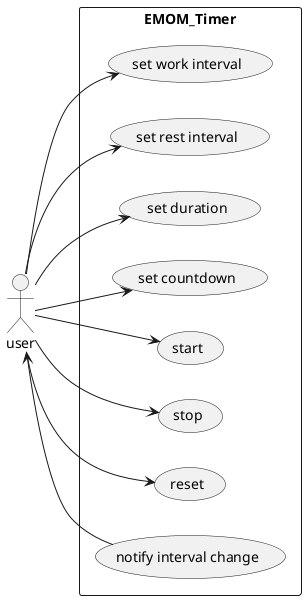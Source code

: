 @startuml
left to right direction
actor user
rectangle EMOM_Timer{
user-->(set work interval)
user-->(set rest interval)
user-->(set duration)
user-->(set countdown)
user-->(start)
user-->(stop)
user-->(reset)
(notify interval change)-->user
}
@enduml
